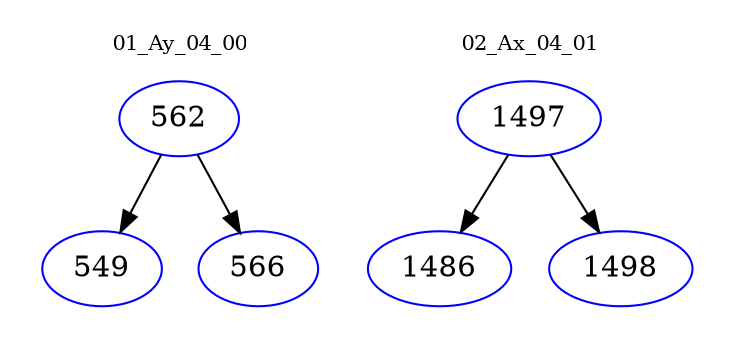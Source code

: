 digraph{
subgraph cluster_0 {
color = white
label = "01_Ay_04_00";
fontsize=10;
T0_562 [label="562", color="blue"]
T0_562 -> T0_549 [color="black"]
T0_549 [label="549", color="blue"]
T0_562 -> T0_566 [color="black"]
T0_566 [label="566", color="blue"]
}
subgraph cluster_1 {
color = white
label = "02_Ax_04_01";
fontsize=10;
T1_1497 [label="1497", color="blue"]
T1_1497 -> T1_1486 [color="black"]
T1_1486 [label="1486", color="blue"]
T1_1497 -> T1_1498 [color="black"]
T1_1498 [label="1498", color="blue"]
}
}
